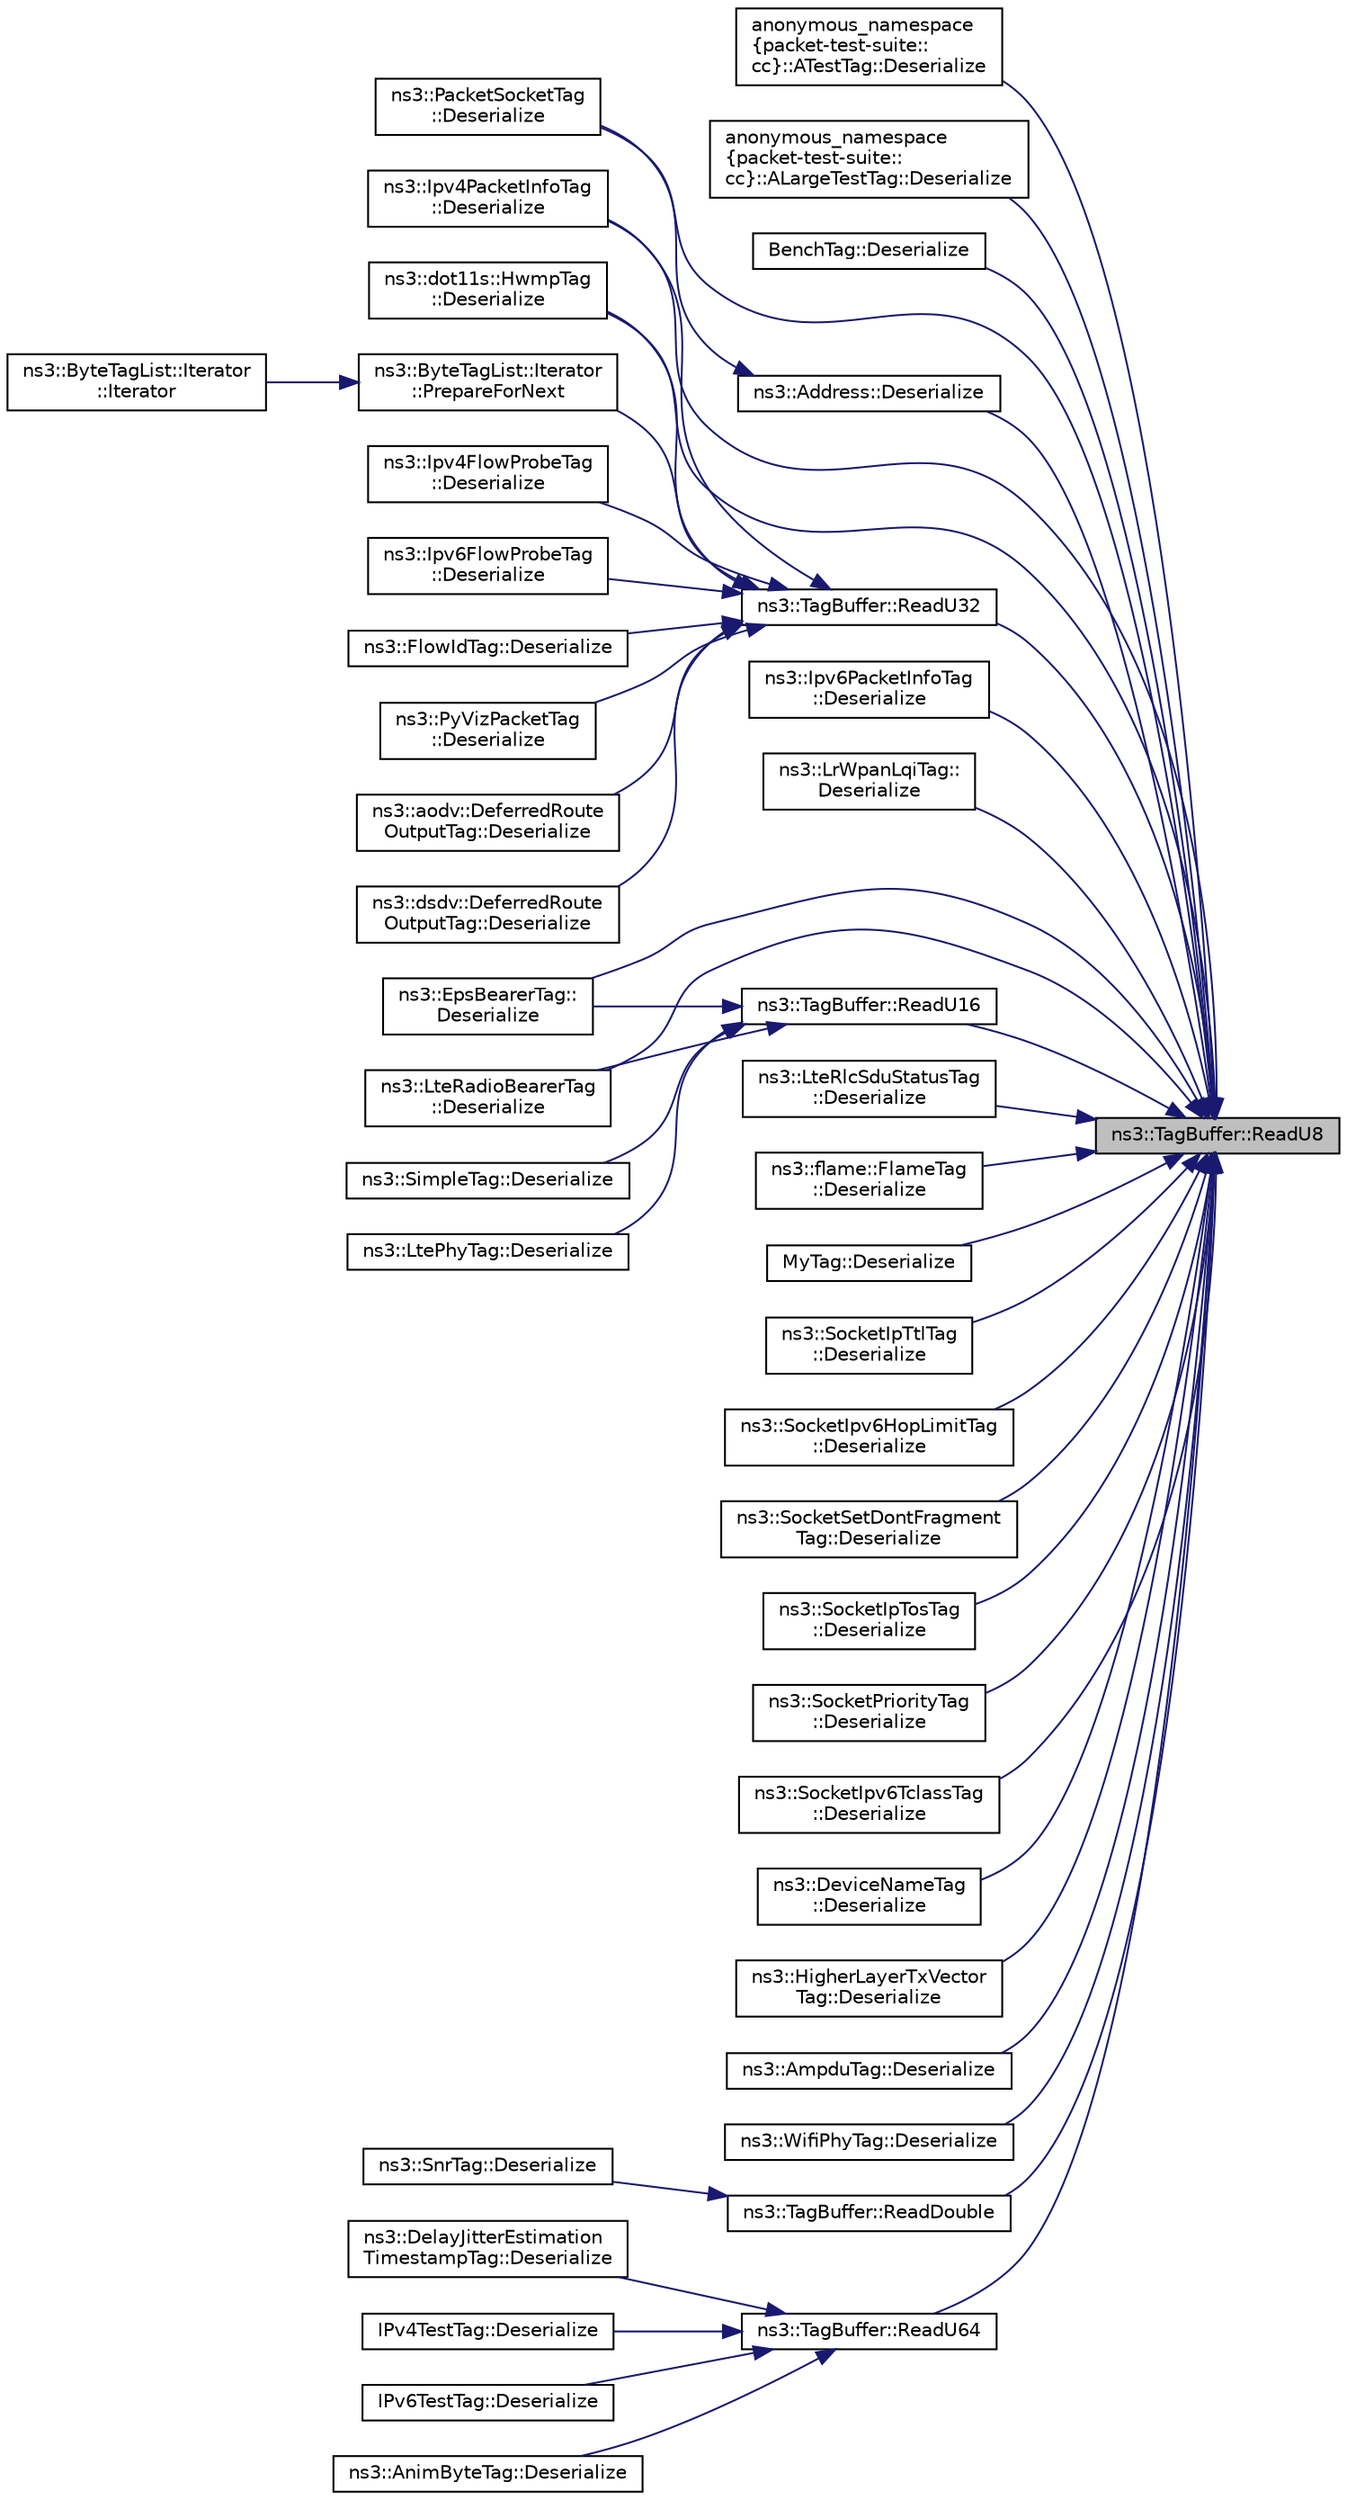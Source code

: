 digraph "ns3::TagBuffer::ReadU8"
{
 // LATEX_PDF_SIZE
  edge [fontname="Helvetica",fontsize="10",labelfontname="Helvetica",labelfontsize="10"];
  node [fontname="Helvetica",fontsize="10",shape=record];
  rankdir="RL";
  Node1 [label="ns3::TagBuffer::ReadU8",height=0.2,width=0.4,color="black", fillcolor="grey75", style="filled", fontcolor="black",tooltip=" "];
  Node1 -> Node2 [dir="back",color="midnightblue",fontsize="10",style="solid",fontname="Helvetica"];
  Node2 [label="anonymous_namespace\l\{packet-test-suite::\lcc\}::ATestTag::Deserialize",height=0.2,width=0.4,color="black", fillcolor="white", style="filled",URL="$classanonymous__namespace_02packet-test-suite_8cc_03_1_1_a_test_tag.html#a648f36922aa7c77eb13092be3b284804",tooltip=" "];
  Node1 -> Node3 [dir="back",color="midnightblue",fontsize="10",style="solid",fontname="Helvetica"];
  Node3 [label="anonymous_namespace\l\{packet-test-suite::\lcc\}::ALargeTestTag::Deserialize",height=0.2,width=0.4,color="black", fillcolor="white", style="filled",URL="$classanonymous__namespace_02packet-test-suite_8cc_03_1_1_a_large_test_tag.html#a3d11068bae657dc8fca83592be10043e",tooltip=" "];
  Node1 -> Node4 [dir="back",color="midnightblue",fontsize="10",style="solid",fontname="Helvetica"];
  Node4 [label="BenchTag::Deserialize",height=0.2,width=0.4,color="black", fillcolor="white", style="filled",URL="$class_bench_tag.html#ae5963eac9ab96579941dacf9bb9c0820",tooltip=" "];
  Node1 -> Node5 [dir="back",color="midnightblue",fontsize="10",style="solid",fontname="Helvetica"];
  Node5 [label="ns3::Address::Deserialize",height=0.2,width=0.4,color="black", fillcolor="white", style="filled",URL="$classns3_1_1_address.html#ae17749a37c8e47b428e8ed77c383c2e2",tooltip=" "];
  Node5 -> Node6 [dir="back",color="midnightblue",fontsize="10",style="solid",fontname="Helvetica"];
  Node6 [label="ns3::PacketSocketTag\l::Deserialize",height=0.2,width=0.4,color="black", fillcolor="white", style="filled",URL="$classns3_1_1_packet_socket_tag.html#adbb985822134e35e1f516812b2b3e49e",tooltip=" "];
  Node1 -> Node7 [dir="back",color="midnightblue",fontsize="10",style="solid",fontname="Helvetica"];
  Node7 [label="ns3::Ipv4PacketInfoTag\l::Deserialize",height=0.2,width=0.4,color="black", fillcolor="white", style="filled",URL="$classns3_1_1_ipv4_packet_info_tag.html#adba3c57ba7d242f8429b6e132192c116",tooltip=" "];
  Node1 -> Node8 [dir="back",color="midnightblue",fontsize="10",style="solid",fontname="Helvetica"];
  Node8 [label="ns3::Ipv6PacketInfoTag\l::Deserialize",height=0.2,width=0.4,color="black", fillcolor="white", style="filled",URL="$classns3_1_1_ipv6_packet_info_tag.html#ae9289d0e1dd8c8a59752c2b1eda1c4d4",tooltip=" "];
  Node1 -> Node9 [dir="back",color="midnightblue",fontsize="10",style="solid",fontname="Helvetica"];
  Node9 [label="ns3::LrWpanLqiTag::\lDeserialize",height=0.2,width=0.4,color="black", fillcolor="white", style="filled",URL="$classns3_1_1_lr_wpan_lqi_tag.html#ab1d7813528fabf71cb85877177a7f082",tooltip=" "];
  Node1 -> Node10 [dir="back",color="midnightblue",fontsize="10",style="solid",fontname="Helvetica"];
  Node10 [label="ns3::EpsBearerTag::\lDeserialize",height=0.2,width=0.4,color="black", fillcolor="white", style="filled",URL="$classns3_1_1_eps_bearer_tag.html#a209325ccee104db41fd0aefa3940026e",tooltip=" "];
  Node1 -> Node11 [dir="back",color="midnightblue",fontsize="10",style="solid",fontname="Helvetica"];
  Node11 [label="ns3::LteRadioBearerTag\l::Deserialize",height=0.2,width=0.4,color="black", fillcolor="white", style="filled",URL="$classns3_1_1_lte_radio_bearer_tag.html#a607a0ef05f2e897de3fe1c176f7a40ff",tooltip=" "];
  Node1 -> Node12 [dir="back",color="midnightblue",fontsize="10",style="solid",fontname="Helvetica"];
  Node12 [label="ns3::LteRlcSduStatusTag\l::Deserialize",height=0.2,width=0.4,color="black", fillcolor="white", style="filled",URL="$classns3_1_1_lte_rlc_sdu_status_tag.html#a82c4718b69f72c4562a81aa09295012e",tooltip=" "];
  Node1 -> Node13 [dir="back",color="midnightblue",fontsize="10",style="solid",fontname="Helvetica"];
  Node13 [label="ns3::dot11s::HwmpTag\l::Deserialize",height=0.2,width=0.4,color="black", fillcolor="white", style="filled",URL="$classns3_1_1dot11s_1_1_hwmp_tag.html#a51ba86c985a4be8985f8cfaf4a531ca2",tooltip=" "];
  Node1 -> Node14 [dir="back",color="midnightblue",fontsize="10",style="solid",fontname="Helvetica"];
  Node14 [label="ns3::flame::FlameTag\l::Deserialize",height=0.2,width=0.4,color="black", fillcolor="white", style="filled",URL="$classns3_1_1flame_1_1_flame_tag.html#a6c15b004176915696efcf8203de7f5fe",tooltip=" "];
  Node1 -> Node15 [dir="back",color="midnightblue",fontsize="10",style="solid",fontname="Helvetica"];
  Node15 [label="MyTag::Deserialize",height=0.2,width=0.4,color="black", fillcolor="white", style="filled",URL="$class_my_tag.html#af4a0d71d8ab9ce5eff335cdc5fe69f91",tooltip=" "];
  Node1 -> Node16 [dir="back",color="midnightblue",fontsize="10",style="solid",fontname="Helvetica"];
  Node16 [label="ns3::SocketIpTtlTag\l::Deserialize",height=0.2,width=0.4,color="black", fillcolor="white", style="filled",URL="$classns3_1_1_socket_ip_ttl_tag.html#a2d9053953f61f7856f1c7372bcfd025d",tooltip=" "];
  Node1 -> Node17 [dir="back",color="midnightblue",fontsize="10",style="solid",fontname="Helvetica"];
  Node17 [label="ns3::SocketIpv6HopLimitTag\l::Deserialize",height=0.2,width=0.4,color="black", fillcolor="white", style="filled",URL="$classns3_1_1_socket_ipv6_hop_limit_tag.html#a2196a3ea2298c4b0c1bf16b9fee36d07",tooltip=" "];
  Node1 -> Node18 [dir="back",color="midnightblue",fontsize="10",style="solid",fontname="Helvetica"];
  Node18 [label="ns3::SocketSetDontFragment\lTag::Deserialize",height=0.2,width=0.4,color="black", fillcolor="white", style="filled",URL="$classns3_1_1_socket_set_dont_fragment_tag.html#a99d3818dcd7408ec3d7dd69d375276a6",tooltip=" "];
  Node1 -> Node19 [dir="back",color="midnightblue",fontsize="10",style="solid",fontname="Helvetica"];
  Node19 [label="ns3::SocketIpTosTag\l::Deserialize",height=0.2,width=0.4,color="black", fillcolor="white", style="filled",URL="$classns3_1_1_socket_ip_tos_tag.html#ac8e757859c0df22ed1aed601f635a7e8",tooltip=" "];
  Node1 -> Node20 [dir="back",color="midnightblue",fontsize="10",style="solid",fontname="Helvetica"];
  Node20 [label="ns3::SocketPriorityTag\l::Deserialize",height=0.2,width=0.4,color="black", fillcolor="white", style="filled",URL="$classns3_1_1_socket_priority_tag.html#aad01112eaf8160798496ee7e1da4be5a",tooltip=" "];
  Node1 -> Node21 [dir="back",color="midnightblue",fontsize="10",style="solid",fontname="Helvetica"];
  Node21 [label="ns3::SocketIpv6TclassTag\l::Deserialize",height=0.2,width=0.4,color="black", fillcolor="white", style="filled",URL="$classns3_1_1_socket_ipv6_tclass_tag.html#a3c2254bd1f1ee201a54e31eba611169f",tooltip=" "];
  Node1 -> Node6 [dir="back",color="midnightblue",fontsize="10",style="solid",fontname="Helvetica"];
  Node1 -> Node22 [dir="back",color="midnightblue",fontsize="10",style="solid",fontname="Helvetica"];
  Node22 [label="ns3::DeviceNameTag\l::Deserialize",height=0.2,width=0.4,color="black", fillcolor="white", style="filled",URL="$classns3_1_1_device_name_tag.html#a4a07f0398eacffcd5170643822cc0c79",tooltip=" "];
  Node1 -> Node23 [dir="back",color="midnightblue",fontsize="10",style="solid",fontname="Helvetica"];
  Node23 [label="ns3::HigherLayerTxVector\lTag::Deserialize",height=0.2,width=0.4,color="black", fillcolor="white", style="filled",URL="$classns3_1_1_higher_layer_tx_vector_tag.html#ad095a66b9799cae9656432be76c273e6",tooltip=" "];
  Node1 -> Node24 [dir="back",color="midnightblue",fontsize="10",style="solid",fontname="Helvetica"];
  Node24 [label="ns3::AmpduTag::Deserialize",height=0.2,width=0.4,color="black", fillcolor="white", style="filled",URL="$classns3_1_1_ampdu_tag.html#aa9b9edcdae432bde2a2af250918d195e",tooltip=" "];
  Node1 -> Node25 [dir="back",color="midnightblue",fontsize="10",style="solid",fontname="Helvetica"];
  Node25 [label="ns3::WifiPhyTag::Deserialize",height=0.2,width=0.4,color="black", fillcolor="white", style="filled",URL="$classns3_1_1_wifi_phy_tag.html#ac322c694a0a18c141f63086c34589b0a",tooltip=" "];
  Node1 -> Node26 [dir="back",color="midnightblue",fontsize="10",style="solid",fontname="Helvetica"];
  Node26 [label="ns3::TagBuffer::ReadDouble",height=0.2,width=0.4,color="black", fillcolor="white", style="filled",URL="$classns3_1_1_tag_buffer.html#a984f1c4c4e6d44564f4794d6a641169f",tooltip=" "];
  Node26 -> Node27 [dir="back",color="midnightblue",fontsize="10",style="solid",fontname="Helvetica"];
  Node27 [label="ns3::SnrTag::Deserialize",height=0.2,width=0.4,color="black", fillcolor="white", style="filled",URL="$classns3_1_1_snr_tag.html#ac5306895cd87efb944b4d19426292ed9",tooltip=" "];
  Node1 -> Node28 [dir="back",color="midnightblue",fontsize="10",style="solid",fontname="Helvetica"];
  Node28 [label="ns3::TagBuffer::ReadU16",height=0.2,width=0.4,color="black", fillcolor="white", style="filled",URL="$classns3_1_1_tag_buffer.html#a2dae8685da35b22191117b513218bfa6",tooltip=" "];
  Node28 -> Node10 [dir="back",color="midnightblue",fontsize="10",style="solid",fontname="Helvetica"];
  Node28 -> Node29 [dir="back",color="midnightblue",fontsize="10",style="solid",fontname="Helvetica"];
  Node29 [label="ns3::LtePhyTag::Deserialize",height=0.2,width=0.4,color="black", fillcolor="white", style="filled",URL="$classns3_1_1_lte_phy_tag.html#af1dcc2003e4d725097bfa0217af8f134",tooltip=" "];
  Node28 -> Node11 [dir="back",color="midnightblue",fontsize="10",style="solid",fontname="Helvetica"];
  Node28 -> Node30 [dir="back",color="midnightblue",fontsize="10",style="solid",fontname="Helvetica"];
  Node30 [label="ns3::SimpleTag::Deserialize",height=0.2,width=0.4,color="black", fillcolor="white", style="filled",URL="$classns3_1_1_simple_tag.html#a794f63c51ab97cef29f81b01be377bc7",tooltip=" "];
  Node1 -> Node31 [dir="back",color="midnightblue",fontsize="10",style="solid",fontname="Helvetica"];
  Node31 [label="ns3::TagBuffer::ReadU32",height=0.2,width=0.4,color="black", fillcolor="white", style="filled",URL="$classns3_1_1_tag_buffer.html#a6b1c1414efc7cf8ea6a3f682c3e27663",tooltip=" "];
  Node31 -> Node32 [dir="back",color="midnightblue",fontsize="10",style="solid",fontname="Helvetica"];
  Node32 [label="ns3::Ipv4FlowProbeTag\l::Deserialize",height=0.2,width=0.4,color="black", fillcolor="white", style="filled",URL="$classns3_1_1_ipv4_flow_probe_tag.html#a5deec6432e6924e3d57587a70426578f",tooltip=" "];
  Node31 -> Node33 [dir="back",color="midnightblue",fontsize="10",style="solid",fontname="Helvetica"];
  Node33 [label="ns3::Ipv6FlowProbeTag\l::Deserialize",height=0.2,width=0.4,color="black", fillcolor="white", style="filled",URL="$classns3_1_1_ipv6_flow_probe_tag.html#acfa330d5924d362c38e0f3fdfc33b84b",tooltip=" "];
  Node31 -> Node34 [dir="back",color="midnightblue",fontsize="10",style="solid",fontname="Helvetica"];
  Node34 [label="ns3::FlowIdTag::Deserialize",height=0.2,width=0.4,color="black", fillcolor="white", style="filled",URL="$classns3_1_1_flow_id_tag.html#a9f5e7dc6adcb186da2e0313f26f27277",tooltip=" "];
  Node31 -> Node35 [dir="back",color="midnightblue",fontsize="10",style="solid",fontname="Helvetica"];
  Node35 [label="ns3::PyVizPacketTag\l::Deserialize",height=0.2,width=0.4,color="black", fillcolor="white", style="filled",URL="$structns3_1_1_py_viz_packet_tag.html#adae432b767eaa906180931cf739e2424",tooltip=" "];
  Node31 -> Node36 [dir="back",color="midnightblue",fontsize="10",style="solid",fontname="Helvetica"];
  Node36 [label="ns3::aodv::DeferredRoute\lOutputTag::Deserialize",height=0.2,width=0.4,color="black", fillcolor="white", style="filled",URL="$classns3_1_1aodv_1_1_deferred_route_output_tag.html#aa6d8461b075f582d5641e07ac078ea4b",tooltip=" "];
  Node31 -> Node37 [dir="back",color="midnightblue",fontsize="10",style="solid",fontname="Helvetica"];
  Node37 [label="ns3::dsdv::DeferredRoute\lOutputTag::Deserialize",height=0.2,width=0.4,color="black", fillcolor="white", style="filled",URL="$structns3_1_1dsdv_1_1_deferred_route_output_tag.html#aef933f625f047bb6be8f714d3609cdb5",tooltip=" "];
  Node31 -> Node7 [dir="back",color="midnightblue",fontsize="10",style="solid",fontname="Helvetica"];
  Node31 -> Node13 [dir="back",color="midnightblue",fontsize="10",style="solid",fontname="Helvetica"];
  Node31 -> Node38 [dir="back",color="midnightblue",fontsize="10",style="solid",fontname="Helvetica"];
  Node38 [label="ns3::ByteTagList::Iterator\l::PrepareForNext",height=0.2,width=0.4,color="black", fillcolor="white", style="filled",URL="$classns3_1_1_byte_tag_list_1_1_iterator.html#afeebeb2923b6d7d908b0868d9e4750e5",tooltip="Prepare the iterator for the next tag."];
  Node38 -> Node39 [dir="back",color="midnightblue",fontsize="10",style="solid",fontname="Helvetica"];
  Node39 [label="ns3::ByteTagList::Iterator\l::Iterator",height=0.2,width=0.4,color="black", fillcolor="white", style="filled",URL="$classns3_1_1_byte_tag_list_1_1_iterator.html#ab9031b4aef2a032095f3bf38cd507255",tooltip="Constructor."];
  Node1 -> Node40 [dir="back",color="midnightblue",fontsize="10",style="solid",fontname="Helvetica"];
  Node40 [label="ns3::TagBuffer::ReadU64",height=0.2,width=0.4,color="black", fillcolor="white", style="filled",URL="$classns3_1_1_tag_buffer.html#acfe6a8fddc8eec86949ab991fd801bbe",tooltip=" "];
  Node40 -> Node41 [dir="back",color="midnightblue",fontsize="10",style="solid",fontname="Helvetica"];
  Node41 [label="IPv4TestTag::Deserialize",height=0.2,width=0.4,color="black", fillcolor="white", style="filled",URL="$class_i_pv4_test_tag.html#ad92f20b05b7267ff72199c0efdfa19ad",tooltip=" "];
  Node40 -> Node42 [dir="back",color="midnightblue",fontsize="10",style="solid",fontname="Helvetica"];
  Node42 [label="IPv6TestTag::Deserialize",height=0.2,width=0.4,color="black", fillcolor="white", style="filled",URL="$class_i_pv6_test_tag.html#a526dea351ae6171dab24c809c189ebb1",tooltip=" "];
  Node40 -> Node43 [dir="back",color="midnightblue",fontsize="10",style="solid",fontname="Helvetica"];
  Node43 [label="ns3::AnimByteTag::Deserialize",height=0.2,width=0.4,color="black", fillcolor="white", style="filled",URL="$classns3_1_1_anim_byte_tag.html#a559897af13264a8c9b15ec430a96f4d0",tooltip="Deserialize function."];
  Node40 -> Node44 [dir="back",color="midnightblue",fontsize="10",style="solid",fontname="Helvetica"];
  Node44 [label="ns3::DelayJitterEstimation\lTimestampTag::Deserialize",height=0.2,width=0.4,color="black", fillcolor="white", style="filled",URL="$classns3_1_1_delay_jitter_estimation_timestamp_tag.html#a30d366febfd7c00f87a9b2e5356b3135",tooltip=" "];
}
